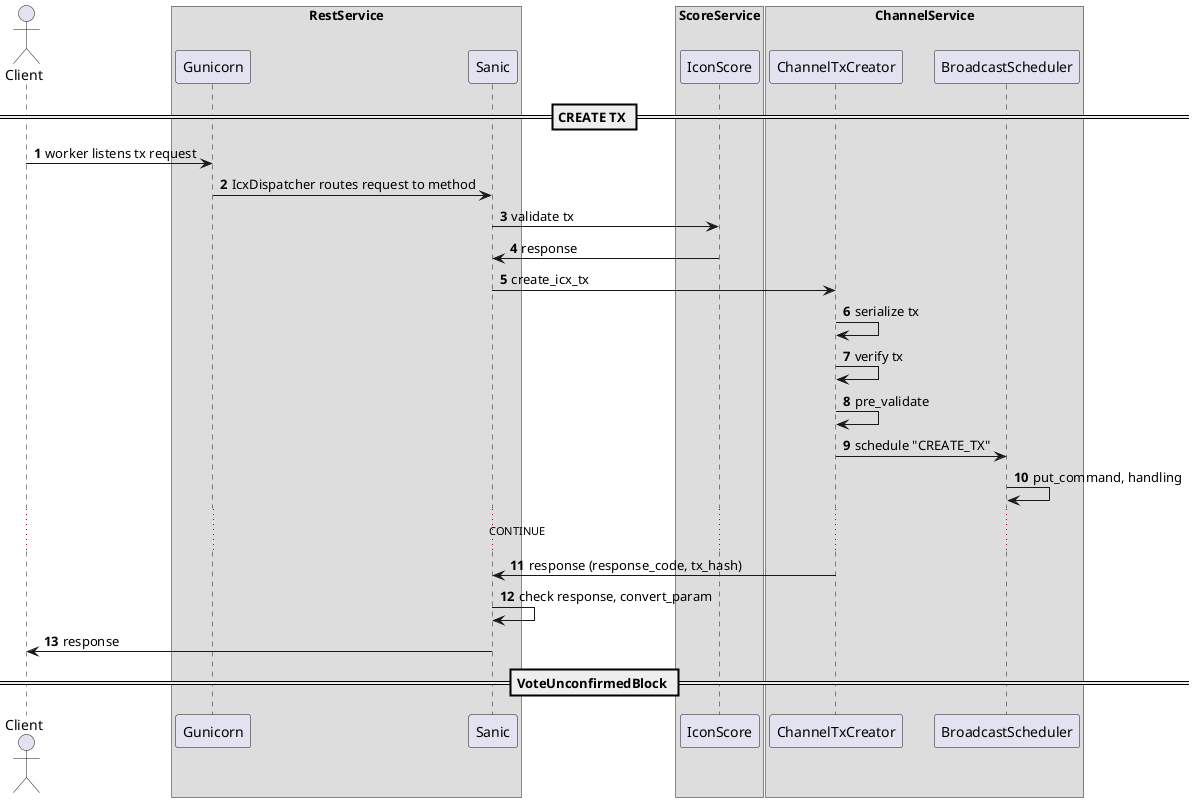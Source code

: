 
        ┌─┐
        ║"│
        └┬┘
        ┌┼┐
         │                       ┌────────┐                                 ┌─────┐                          ┌─────────┐          ┌────────────────┐          ┌──────────────────┐
        ┌┴┐                      │Gunicorn│                                 │Sanic│                          │IconScore│          │ChannelTxCreator│          │BroadcastScheduler│
      Client                     └───┬────┘                                 └──┬──┘                          └────┬────┘          └───────┬────────┘          └────────┬─────────┘
        │                            │                                         │                                  │                       │                            │
        │                            │                                         │           ╔═══════════╗          │                       │                            │
════════╪════════════════════════════╪═════════════════════════════════════════╪═══════════╣ CREATE TX ╠══════════╪═══════════════════════╪════════════════════════════╪═══════════════════════════
        │                            │                                         │           ╚═══════════╝          │                       │                            │
        │                            │                                         │                                  │                       │                            │
        │ 1 worker listens tx request│                                         │                                  │                       │                            │
        │ ───────────────────────────>                                         │                                  │                       │                            │
        │                            │                                         │                                  │                       │                            │
        │                            │ 2 IcxDispatcher routes request to method│                                  │                       │                            │
        │                            │ ────────────────────────────────────────>                                  │                       │                            │
        │                            │                                         │                                  │                       │                            │
        │                            │                                         │           3 validate tx          │                       │                            │
        │                            │                                         │ ─────────────────────────────────>                       │                            │
        │                            │                                         │                                  │                       │                            │
        │                            │                                         │            4 response            │                       │                            │
        │                            │                                         │ <─────────────────────────────────                       │                            │
        │                            │                                         │                                  │                       │                            │
        │                            │                                         │                      5 create_icx_tx                     │                            │
        │                            │                                         │ ─────────────────────────────────────────────────────────>                            │
        │                            │                                         │                                  │                       │                            │
        │                            │                                         │                                  │                       │────┐                       │
        │                            │                                         │                                  │                       │    │ <b>6</b>              │
        │                            │                                         │                                  │                       │<───┘ serialize tx          │
        │                            │                                         │                                  │                       │                            │
        │                            │                                         │                                  │                       │                            │
        │                            │                                         │                                  │                       │────┐                       │
        │                            │                                         │                                  │                       │    │ <b>7</b>              │
        │                            │                                         │                                  │                       │<───┘ verify tx             │
        │                            │                                         │                                  │                       │                            │
        │                            │                                         │                                  │                       │                            │
        │                            │                                         │                                  │                       │────┐                       │
        │                            │                                         │                                  │                       │    │ <b>8</b>              │
        │                            │                                         │                                  │                       │<───┘ pre_validate          │
        │                            │                                         │                                  │                       │                            │
        │                            │                                         │                                  │                       │                            │
        │                            │                                         │                                  │                       │   9 schedule "CREATE_TX"   │
        │                            │                                         │                                  │                       │ ───────────────────────────>
        │                            │                                         │                                  │                       │                            │
        │                            │                                         │                                  │                       │                            │────┐
        │                            │                                         │                                  │                       │                            │    │ <b>10</b>
        │                            │                                         │                                  │                       │                            │<───┘ put_command, handling
        │                            │                                         │                                  │                       │                            │
        │                            │                                         │                                  │                       │                            │
        │                            │                                         │                                  │                       │                            │
        │                            │                                         │           ╔══════════╗           │                       │                            │
════════╪════════════════════════════╪═════════════════════════════════════════╪═══════════╣ CONTINUE ╠═══════════╪═══════════════════════╪════════════════════════════╪═══════════════════════════
        │                            │                                         │           ╚══════════╝           │                       │                            │
        │                            │                                         │                                  │                       │                            │
        │                            │                                         │           11 response (response_code, tx_hash)           │                            │
        │                            │                                         │ <─────────────────────────────────────────────────────────                            │
        │                            │                                         │                                  │                       │                            │
        │                            │                                         │────┐                                                     │                            │
        │                            │                                         │    │ <b>12</b>                                           │                            │
        │                            │                                         │<───┘ check response, convert_param                       │                            │
        │                            │                                         │                                                          │                            │
        │                            │                                         │                                  │                       │                            │
        │                            │ 13 response                             │                                  │                       │                            │
        │ <─────────────────────────────────────────────────────────────────────                                  │                       │                            │
        │                            │                                         │                                  │                       │                            │
        │                            │                                         │                                  │                       │                            │
        │                            │                                         │     ╔══════════════════════╗     │                       │                            │
════════╪════════════════════════════╪═════════════════════════════════════════╪═════╣ VoteUnconfirmedBlock ╠═════╪═══════════════════════╪════════════════════════════╪═══════════════════════════
        │                            │                                         │     ╚══════════════════════╝     │                       │                            │
      Client                     ┌───┴────┐                                 ┌──┴──┐                          ┌────┴────┐          ┌───────┴────────┐          ┌────────┴─────────┐
        ┌─┐                      │Gunicorn│                                 │Sanic│                          │IconScore│          │ChannelTxCreator│          │BroadcastScheduler│
        ║"│                      └────────┘                                 └─────┘                          └─────────┘          └────────────────┘          └──────────────────┘
        └┬┘
        ┌┼┐
         │
        ┌┴┐

@startuml
autonumber 

actor Client

box "RestService"
    participant Gunicorn 
    participant Sanic 
end box

box "ScoreService"
    participant IconScore 
end box

box "ChannelService"
    participant ChannelTxCreator
    participant BroadcastScheduler
end box

== CREATE TX ==
Client -> Gunicorn: worker listens tx request
Gunicorn -> Sanic: IcxDispatcher routes request to method
Sanic -> IconScore: validate tx 
IconScore -> Sanic: response

Sanic -> ChannelTxCreator: create_icx_tx
ChannelTxCreator -> ChannelTxCreator: serialize tx
ChannelTxCreator -> ChannelTxCreator: verify tx
ChannelTxCreator -> ChannelTxCreator: pre_validate
ChannelTxCreator -> BroadcastScheduler: schedule "CREATE_TX"
BroadcastScheduler -> BroadcastScheduler: put_command, handling
... CONTINUE ...

ChannelTxCreator -> Sanic: response (response_code, tx_hash)
Sanic -> Sanic: check response, convert_param
Sanic -> Client: response
== VoteUnconfirmedBlock ==

@enduml

